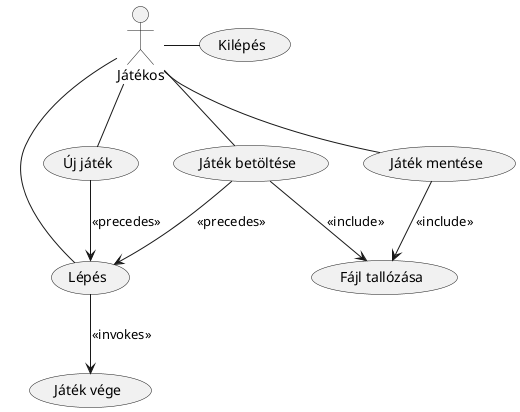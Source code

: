 @startuml
top to bottom direction

actor Játékos as Player
usecase (Új játék) as NewGame
usecase (Játék mentése) as SaveGame
usecase (Játék betöltése) as LoadGame
usecase (Kilépés) as Quit

usecase (Fájl tallózása) as Browse
usecase (Lépés) as Step
usecase (Játék vége) as GameOver

Player -- NewGame
Player -- Step
Player -- SaveGame
Player -- LoadGame
Player -Quit


SaveGame --> Browse : <<include>>
LoadGame --> Browse : <<include>>

NewGame --> Step : <<precedes>>
LoadGame --> Step : <<precedes>>

Step --> GameOver : <<invokes>>
@enduml